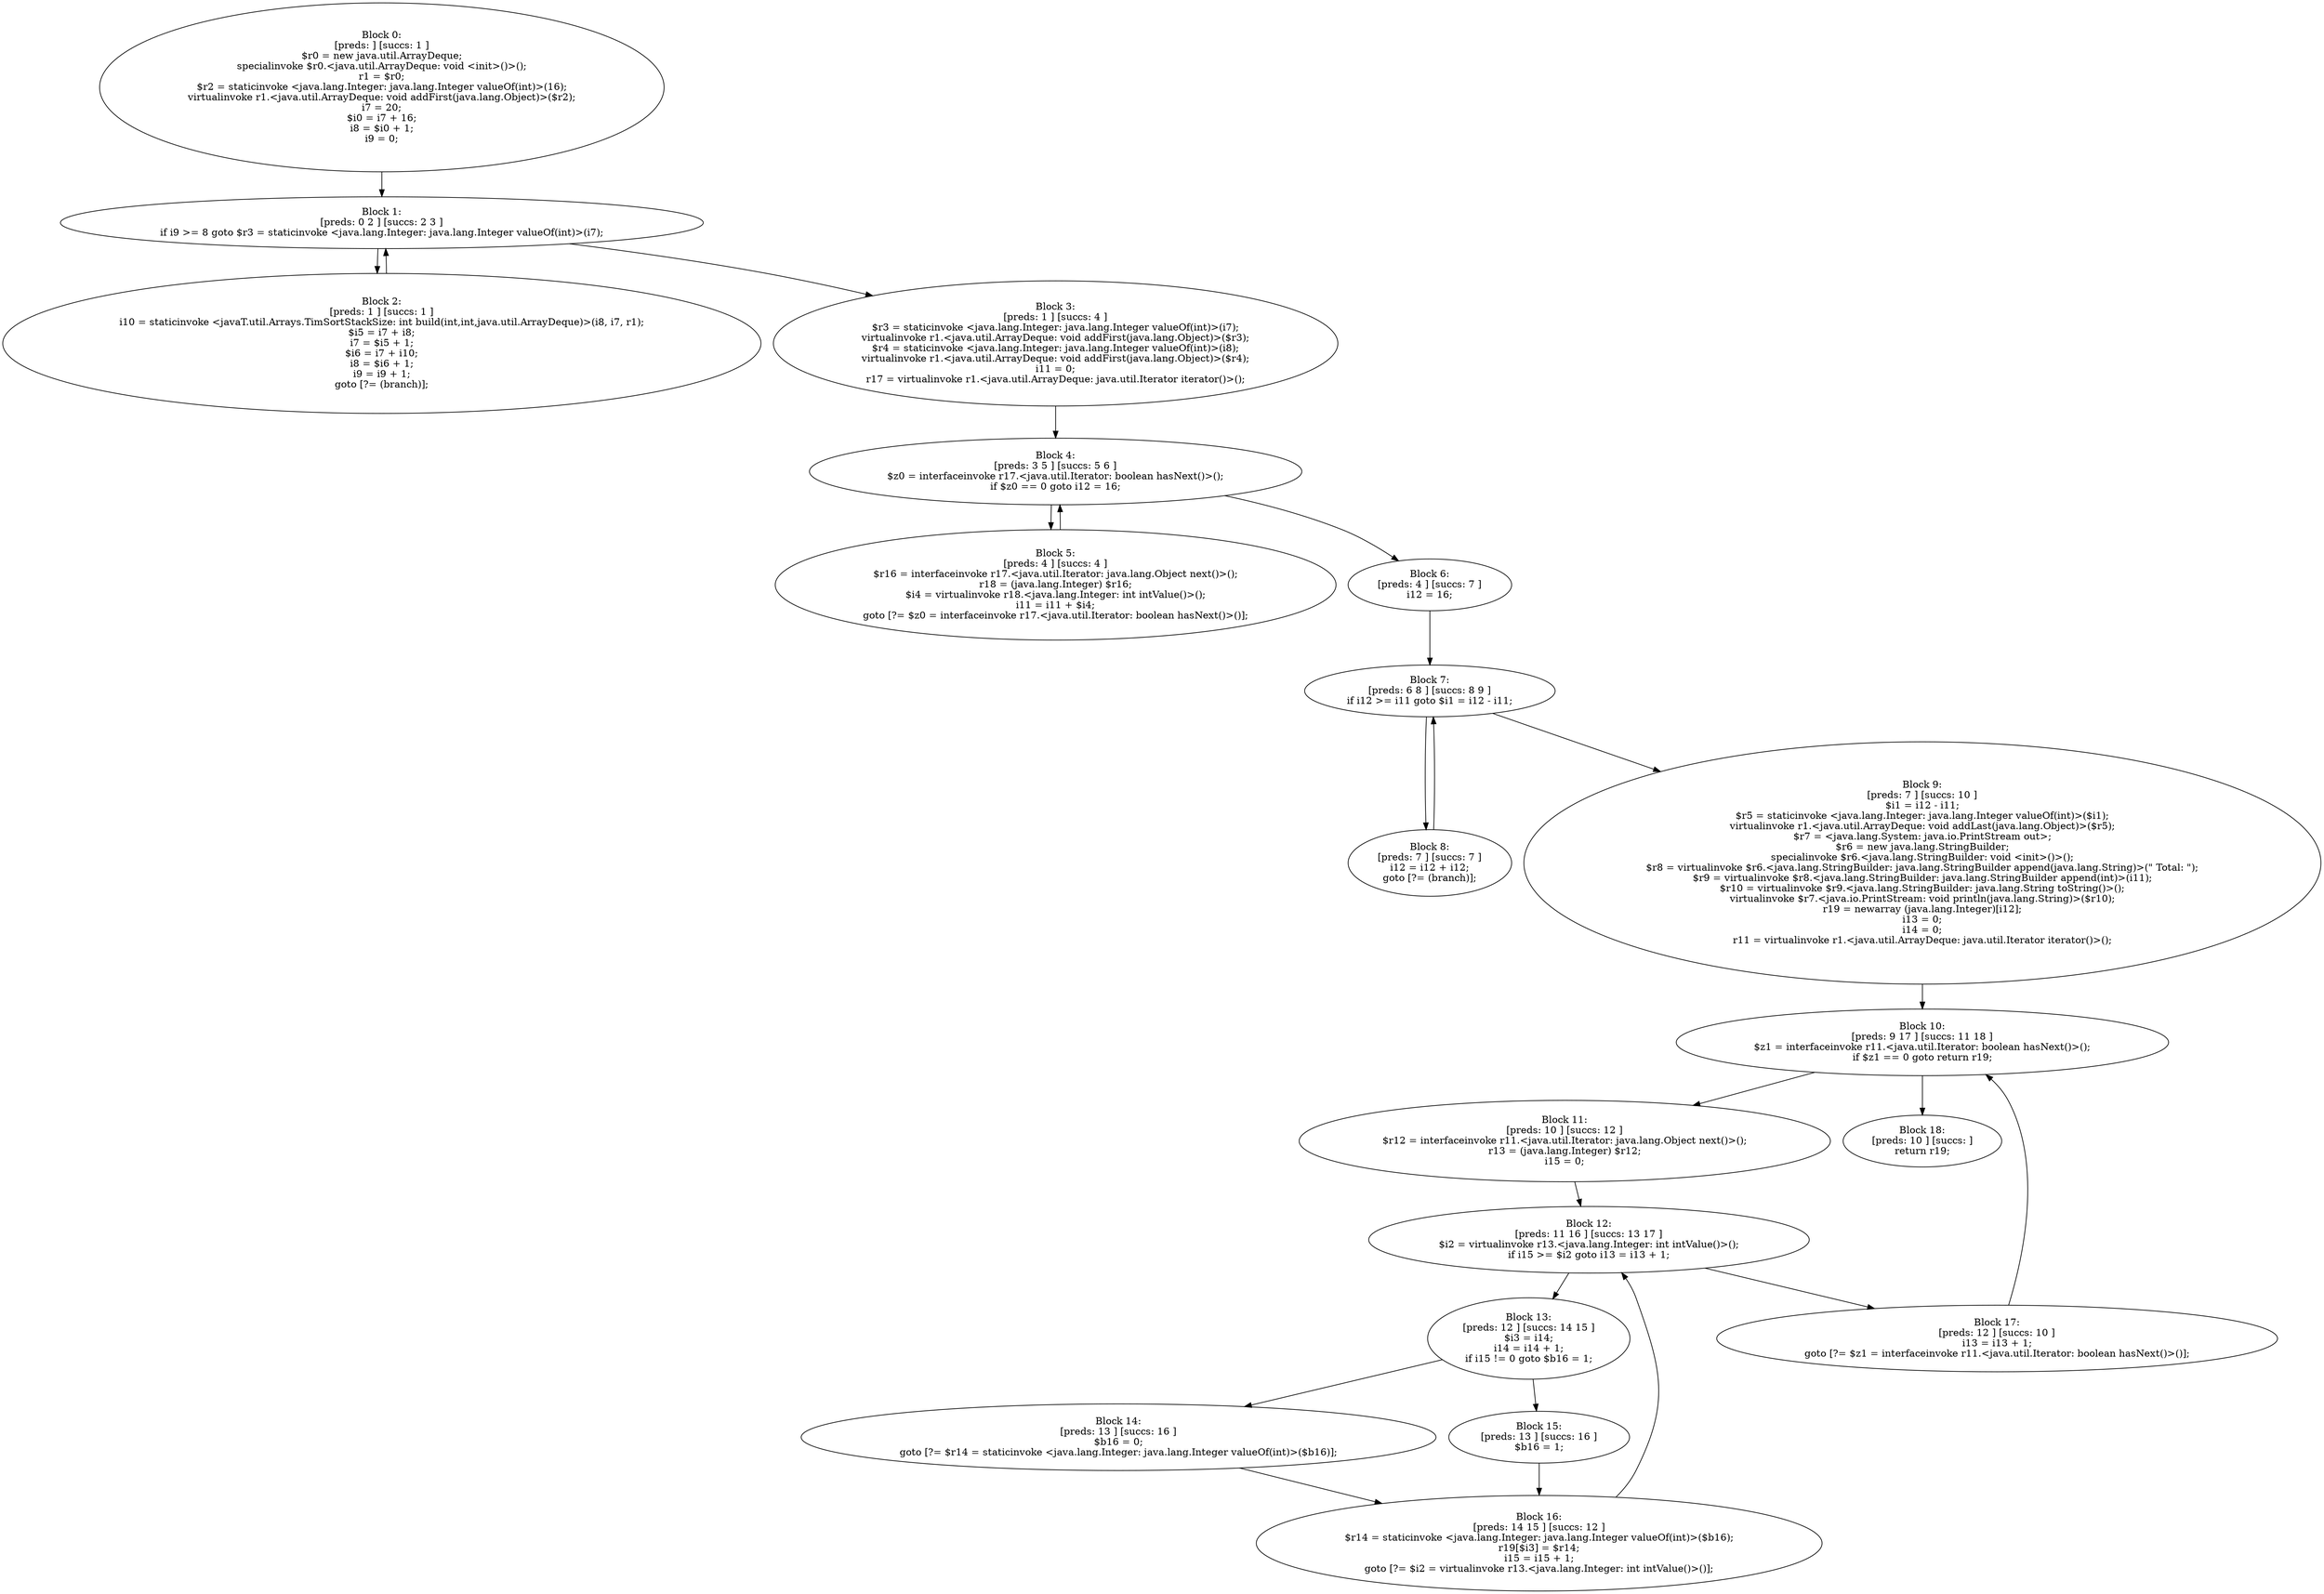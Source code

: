 digraph "unitGraph" {
    "Block 0:
[preds: ] [succs: 1 ]
$r0 = new java.util.ArrayDeque;
specialinvoke $r0.<java.util.ArrayDeque: void <init>()>();
r1 = $r0;
$r2 = staticinvoke <java.lang.Integer: java.lang.Integer valueOf(int)>(16);
virtualinvoke r1.<java.util.ArrayDeque: void addFirst(java.lang.Object)>($r2);
i7 = 20;
$i0 = i7 + 16;
i8 = $i0 + 1;
i9 = 0;
"
    "Block 1:
[preds: 0 2 ] [succs: 2 3 ]
if i9 >= 8 goto $r3 = staticinvoke <java.lang.Integer: java.lang.Integer valueOf(int)>(i7);
"
    "Block 2:
[preds: 1 ] [succs: 1 ]
i10 = staticinvoke <javaT.util.Arrays.TimSortStackSize: int build(int,int,java.util.ArrayDeque)>(i8, i7, r1);
$i5 = i7 + i8;
i7 = $i5 + 1;
$i6 = i7 + i10;
i8 = $i6 + 1;
i9 = i9 + 1;
goto [?= (branch)];
"
    "Block 3:
[preds: 1 ] [succs: 4 ]
$r3 = staticinvoke <java.lang.Integer: java.lang.Integer valueOf(int)>(i7);
virtualinvoke r1.<java.util.ArrayDeque: void addFirst(java.lang.Object)>($r3);
$r4 = staticinvoke <java.lang.Integer: java.lang.Integer valueOf(int)>(i8);
virtualinvoke r1.<java.util.ArrayDeque: void addFirst(java.lang.Object)>($r4);
i11 = 0;
r17 = virtualinvoke r1.<java.util.ArrayDeque: java.util.Iterator iterator()>();
"
    "Block 4:
[preds: 3 5 ] [succs: 5 6 ]
$z0 = interfaceinvoke r17.<java.util.Iterator: boolean hasNext()>();
if $z0 == 0 goto i12 = 16;
"
    "Block 5:
[preds: 4 ] [succs: 4 ]
$r16 = interfaceinvoke r17.<java.util.Iterator: java.lang.Object next()>();
r18 = (java.lang.Integer) $r16;
$i4 = virtualinvoke r18.<java.lang.Integer: int intValue()>();
i11 = i11 + $i4;
goto [?= $z0 = interfaceinvoke r17.<java.util.Iterator: boolean hasNext()>()];
"
    "Block 6:
[preds: 4 ] [succs: 7 ]
i12 = 16;
"
    "Block 7:
[preds: 6 8 ] [succs: 8 9 ]
if i12 >= i11 goto $i1 = i12 - i11;
"
    "Block 8:
[preds: 7 ] [succs: 7 ]
i12 = i12 + i12;
goto [?= (branch)];
"
    "Block 9:
[preds: 7 ] [succs: 10 ]
$i1 = i12 - i11;
$r5 = staticinvoke <java.lang.Integer: java.lang.Integer valueOf(int)>($i1);
virtualinvoke r1.<java.util.ArrayDeque: void addLast(java.lang.Object)>($r5);
$r7 = <java.lang.System: java.io.PrintStream out>;
$r6 = new java.lang.StringBuilder;
specialinvoke $r6.<java.lang.StringBuilder: void <init>()>();
$r8 = virtualinvoke $r6.<java.lang.StringBuilder: java.lang.StringBuilder append(java.lang.String)>(\" Total: \");
$r9 = virtualinvoke $r8.<java.lang.StringBuilder: java.lang.StringBuilder append(int)>(i11);
$r10 = virtualinvoke $r9.<java.lang.StringBuilder: java.lang.String toString()>();
virtualinvoke $r7.<java.io.PrintStream: void println(java.lang.String)>($r10);
r19 = newarray (java.lang.Integer)[i12];
i13 = 0;
i14 = 0;
r11 = virtualinvoke r1.<java.util.ArrayDeque: java.util.Iterator iterator()>();
"
    "Block 10:
[preds: 9 17 ] [succs: 11 18 ]
$z1 = interfaceinvoke r11.<java.util.Iterator: boolean hasNext()>();
if $z1 == 0 goto return r19;
"
    "Block 11:
[preds: 10 ] [succs: 12 ]
$r12 = interfaceinvoke r11.<java.util.Iterator: java.lang.Object next()>();
r13 = (java.lang.Integer) $r12;
i15 = 0;
"
    "Block 12:
[preds: 11 16 ] [succs: 13 17 ]
$i2 = virtualinvoke r13.<java.lang.Integer: int intValue()>();
if i15 >= $i2 goto i13 = i13 + 1;
"
    "Block 13:
[preds: 12 ] [succs: 14 15 ]
$i3 = i14;
i14 = i14 + 1;
if i15 != 0 goto $b16 = 1;
"
    "Block 14:
[preds: 13 ] [succs: 16 ]
$b16 = 0;
goto [?= $r14 = staticinvoke <java.lang.Integer: java.lang.Integer valueOf(int)>($b16)];
"
    "Block 15:
[preds: 13 ] [succs: 16 ]
$b16 = 1;
"
    "Block 16:
[preds: 14 15 ] [succs: 12 ]
$r14 = staticinvoke <java.lang.Integer: java.lang.Integer valueOf(int)>($b16);
r19[$i3] = $r14;
i15 = i15 + 1;
goto [?= $i2 = virtualinvoke r13.<java.lang.Integer: int intValue()>()];
"
    "Block 17:
[preds: 12 ] [succs: 10 ]
i13 = i13 + 1;
goto [?= $z1 = interfaceinvoke r11.<java.util.Iterator: boolean hasNext()>()];
"
    "Block 18:
[preds: 10 ] [succs: ]
return r19;
"
    "Block 0:
[preds: ] [succs: 1 ]
$r0 = new java.util.ArrayDeque;
specialinvoke $r0.<java.util.ArrayDeque: void <init>()>();
r1 = $r0;
$r2 = staticinvoke <java.lang.Integer: java.lang.Integer valueOf(int)>(16);
virtualinvoke r1.<java.util.ArrayDeque: void addFirst(java.lang.Object)>($r2);
i7 = 20;
$i0 = i7 + 16;
i8 = $i0 + 1;
i9 = 0;
"->"Block 1:
[preds: 0 2 ] [succs: 2 3 ]
if i9 >= 8 goto $r3 = staticinvoke <java.lang.Integer: java.lang.Integer valueOf(int)>(i7);
";
    "Block 1:
[preds: 0 2 ] [succs: 2 3 ]
if i9 >= 8 goto $r3 = staticinvoke <java.lang.Integer: java.lang.Integer valueOf(int)>(i7);
"->"Block 2:
[preds: 1 ] [succs: 1 ]
i10 = staticinvoke <javaT.util.Arrays.TimSortStackSize: int build(int,int,java.util.ArrayDeque)>(i8, i7, r1);
$i5 = i7 + i8;
i7 = $i5 + 1;
$i6 = i7 + i10;
i8 = $i6 + 1;
i9 = i9 + 1;
goto [?= (branch)];
";
    "Block 1:
[preds: 0 2 ] [succs: 2 3 ]
if i9 >= 8 goto $r3 = staticinvoke <java.lang.Integer: java.lang.Integer valueOf(int)>(i7);
"->"Block 3:
[preds: 1 ] [succs: 4 ]
$r3 = staticinvoke <java.lang.Integer: java.lang.Integer valueOf(int)>(i7);
virtualinvoke r1.<java.util.ArrayDeque: void addFirst(java.lang.Object)>($r3);
$r4 = staticinvoke <java.lang.Integer: java.lang.Integer valueOf(int)>(i8);
virtualinvoke r1.<java.util.ArrayDeque: void addFirst(java.lang.Object)>($r4);
i11 = 0;
r17 = virtualinvoke r1.<java.util.ArrayDeque: java.util.Iterator iterator()>();
";
    "Block 2:
[preds: 1 ] [succs: 1 ]
i10 = staticinvoke <javaT.util.Arrays.TimSortStackSize: int build(int,int,java.util.ArrayDeque)>(i8, i7, r1);
$i5 = i7 + i8;
i7 = $i5 + 1;
$i6 = i7 + i10;
i8 = $i6 + 1;
i9 = i9 + 1;
goto [?= (branch)];
"->"Block 1:
[preds: 0 2 ] [succs: 2 3 ]
if i9 >= 8 goto $r3 = staticinvoke <java.lang.Integer: java.lang.Integer valueOf(int)>(i7);
";
    "Block 3:
[preds: 1 ] [succs: 4 ]
$r3 = staticinvoke <java.lang.Integer: java.lang.Integer valueOf(int)>(i7);
virtualinvoke r1.<java.util.ArrayDeque: void addFirst(java.lang.Object)>($r3);
$r4 = staticinvoke <java.lang.Integer: java.lang.Integer valueOf(int)>(i8);
virtualinvoke r1.<java.util.ArrayDeque: void addFirst(java.lang.Object)>($r4);
i11 = 0;
r17 = virtualinvoke r1.<java.util.ArrayDeque: java.util.Iterator iterator()>();
"->"Block 4:
[preds: 3 5 ] [succs: 5 6 ]
$z0 = interfaceinvoke r17.<java.util.Iterator: boolean hasNext()>();
if $z0 == 0 goto i12 = 16;
";
    "Block 4:
[preds: 3 5 ] [succs: 5 6 ]
$z0 = interfaceinvoke r17.<java.util.Iterator: boolean hasNext()>();
if $z0 == 0 goto i12 = 16;
"->"Block 5:
[preds: 4 ] [succs: 4 ]
$r16 = interfaceinvoke r17.<java.util.Iterator: java.lang.Object next()>();
r18 = (java.lang.Integer) $r16;
$i4 = virtualinvoke r18.<java.lang.Integer: int intValue()>();
i11 = i11 + $i4;
goto [?= $z0 = interfaceinvoke r17.<java.util.Iterator: boolean hasNext()>()];
";
    "Block 4:
[preds: 3 5 ] [succs: 5 6 ]
$z0 = interfaceinvoke r17.<java.util.Iterator: boolean hasNext()>();
if $z0 == 0 goto i12 = 16;
"->"Block 6:
[preds: 4 ] [succs: 7 ]
i12 = 16;
";
    "Block 5:
[preds: 4 ] [succs: 4 ]
$r16 = interfaceinvoke r17.<java.util.Iterator: java.lang.Object next()>();
r18 = (java.lang.Integer) $r16;
$i4 = virtualinvoke r18.<java.lang.Integer: int intValue()>();
i11 = i11 + $i4;
goto [?= $z0 = interfaceinvoke r17.<java.util.Iterator: boolean hasNext()>()];
"->"Block 4:
[preds: 3 5 ] [succs: 5 6 ]
$z0 = interfaceinvoke r17.<java.util.Iterator: boolean hasNext()>();
if $z0 == 0 goto i12 = 16;
";
    "Block 6:
[preds: 4 ] [succs: 7 ]
i12 = 16;
"->"Block 7:
[preds: 6 8 ] [succs: 8 9 ]
if i12 >= i11 goto $i1 = i12 - i11;
";
    "Block 7:
[preds: 6 8 ] [succs: 8 9 ]
if i12 >= i11 goto $i1 = i12 - i11;
"->"Block 8:
[preds: 7 ] [succs: 7 ]
i12 = i12 + i12;
goto [?= (branch)];
";
    "Block 7:
[preds: 6 8 ] [succs: 8 9 ]
if i12 >= i11 goto $i1 = i12 - i11;
"->"Block 9:
[preds: 7 ] [succs: 10 ]
$i1 = i12 - i11;
$r5 = staticinvoke <java.lang.Integer: java.lang.Integer valueOf(int)>($i1);
virtualinvoke r1.<java.util.ArrayDeque: void addLast(java.lang.Object)>($r5);
$r7 = <java.lang.System: java.io.PrintStream out>;
$r6 = new java.lang.StringBuilder;
specialinvoke $r6.<java.lang.StringBuilder: void <init>()>();
$r8 = virtualinvoke $r6.<java.lang.StringBuilder: java.lang.StringBuilder append(java.lang.String)>(\" Total: \");
$r9 = virtualinvoke $r8.<java.lang.StringBuilder: java.lang.StringBuilder append(int)>(i11);
$r10 = virtualinvoke $r9.<java.lang.StringBuilder: java.lang.String toString()>();
virtualinvoke $r7.<java.io.PrintStream: void println(java.lang.String)>($r10);
r19 = newarray (java.lang.Integer)[i12];
i13 = 0;
i14 = 0;
r11 = virtualinvoke r1.<java.util.ArrayDeque: java.util.Iterator iterator()>();
";
    "Block 8:
[preds: 7 ] [succs: 7 ]
i12 = i12 + i12;
goto [?= (branch)];
"->"Block 7:
[preds: 6 8 ] [succs: 8 9 ]
if i12 >= i11 goto $i1 = i12 - i11;
";
    "Block 9:
[preds: 7 ] [succs: 10 ]
$i1 = i12 - i11;
$r5 = staticinvoke <java.lang.Integer: java.lang.Integer valueOf(int)>($i1);
virtualinvoke r1.<java.util.ArrayDeque: void addLast(java.lang.Object)>($r5);
$r7 = <java.lang.System: java.io.PrintStream out>;
$r6 = new java.lang.StringBuilder;
specialinvoke $r6.<java.lang.StringBuilder: void <init>()>();
$r8 = virtualinvoke $r6.<java.lang.StringBuilder: java.lang.StringBuilder append(java.lang.String)>(\" Total: \");
$r9 = virtualinvoke $r8.<java.lang.StringBuilder: java.lang.StringBuilder append(int)>(i11);
$r10 = virtualinvoke $r9.<java.lang.StringBuilder: java.lang.String toString()>();
virtualinvoke $r7.<java.io.PrintStream: void println(java.lang.String)>($r10);
r19 = newarray (java.lang.Integer)[i12];
i13 = 0;
i14 = 0;
r11 = virtualinvoke r1.<java.util.ArrayDeque: java.util.Iterator iterator()>();
"->"Block 10:
[preds: 9 17 ] [succs: 11 18 ]
$z1 = interfaceinvoke r11.<java.util.Iterator: boolean hasNext()>();
if $z1 == 0 goto return r19;
";
    "Block 10:
[preds: 9 17 ] [succs: 11 18 ]
$z1 = interfaceinvoke r11.<java.util.Iterator: boolean hasNext()>();
if $z1 == 0 goto return r19;
"->"Block 11:
[preds: 10 ] [succs: 12 ]
$r12 = interfaceinvoke r11.<java.util.Iterator: java.lang.Object next()>();
r13 = (java.lang.Integer) $r12;
i15 = 0;
";
    "Block 10:
[preds: 9 17 ] [succs: 11 18 ]
$z1 = interfaceinvoke r11.<java.util.Iterator: boolean hasNext()>();
if $z1 == 0 goto return r19;
"->"Block 18:
[preds: 10 ] [succs: ]
return r19;
";
    "Block 11:
[preds: 10 ] [succs: 12 ]
$r12 = interfaceinvoke r11.<java.util.Iterator: java.lang.Object next()>();
r13 = (java.lang.Integer) $r12;
i15 = 0;
"->"Block 12:
[preds: 11 16 ] [succs: 13 17 ]
$i2 = virtualinvoke r13.<java.lang.Integer: int intValue()>();
if i15 >= $i2 goto i13 = i13 + 1;
";
    "Block 12:
[preds: 11 16 ] [succs: 13 17 ]
$i2 = virtualinvoke r13.<java.lang.Integer: int intValue()>();
if i15 >= $i2 goto i13 = i13 + 1;
"->"Block 13:
[preds: 12 ] [succs: 14 15 ]
$i3 = i14;
i14 = i14 + 1;
if i15 != 0 goto $b16 = 1;
";
    "Block 12:
[preds: 11 16 ] [succs: 13 17 ]
$i2 = virtualinvoke r13.<java.lang.Integer: int intValue()>();
if i15 >= $i2 goto i13 = i13 + 1;
"->"Block 17:
[preds: 12 ] [succs: 10 ]
i13 = i13 + 1;
goto [?= $z1 = interfaceinvoke r11.<java.util.Iterator: boolean hasNext()>()];
";
    "Block 13:
[preds: 12 ] [succs: 14 15 ]
$i3 = i14;
i14 = i14 + 1;
if i15 != 0 goto $b16 = 1;
"->"Block 14:
[preds: 13 ] [succs: 16 ]
$b16 = 0;
goto [?= $r14 = staticinvoke <java.lang.Integer: java.lang.Integer valueOf(int)>($b16)];
";
    "Block 13:
[preds: 12 ] [succs: 14 15 ]
$i3 = i14;
i14 = i14 + 1;
if i15 != 0 goto $b16 = 1;
"->"Block 15:
[preds: 13 ] [succs: 16 ]
$b16 = 1;
";
    "Block 14:
[preds: 13 ] [succs: 16 ]
$b16 = 0;
goto [?= $r14 = staticinvoke <java.lang.Integer: java.lang.Integer valueOf(int)>($b16)];
"->"Block 16:
[preds: 14 15 ] [succs: 12 ]
$r14 = staticinvoke <java.lang.Integer: java.lang.Integer valueOf(int)>($b16);
r19[$i3] = $r14;
i15 = i15 + 1;
goto [?= $i2 = virtualinvoke r13.<java.lang.Integer: int intValue()>()];
";
    "Block 15:
[preds: 13 ] [succs: 16 ]
$b16 = 1;
"->"Block 16:
[preds: 14 15 ] [succs: 12 ]
$r14 = staticinvoke <java.lang.Integer: java.lang.Integer valueOf(int)>($b16);
r19[$i3] = $r14;
i15 = i15 + 1;
goto [?= $i2 = virtualinvoke r13.<java.lang.Integer: int intValue()>()];
";
    "Block 16:
[preds: 14 15 ] [succs: 12 ]
$r14 = staticinvoke <java.lang.Integer: java.lang.Integer valueOf(int)>($b16);
r19[$i3] = $r14;
i15 = i15 + 1;
goto [?= $i2 = virtualinvoke r13.<java.lang.Integer: int intValue()>()];
"->"Block 12:
[preds: 11 16 ] [succs: 13 17 ]
$i2 = virtualinvoke r13.<java.lang.Integer: int intValue()>();
if i15 >= $i2 goto i13 = i13 + 1;
";
    "Block 17:
[preds: 12 ] [succs: 10 ]
i13 = i13 + 1;
goto [?= $z1 = interfaceinvoke r11.<java.util.Iterator: boolean hasNext()>()];
"->"Block 10:
[preds: 9 17 ] [succs: 11 18 ]
$z1 = interfaceinvoke r11.<java.util.Iterator: boolean hasNext()>();
if $z1 == 0 goto return r19;
";
}
